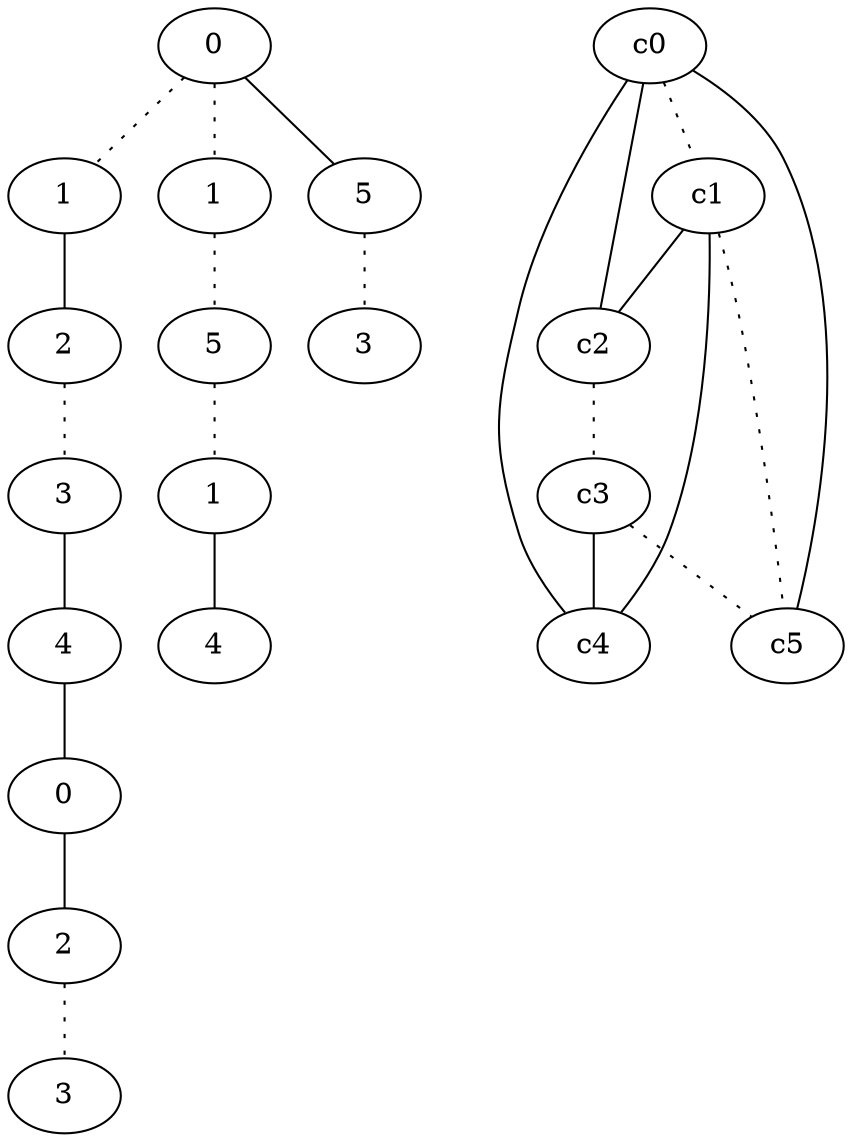 graph {
a0[label=0];
a1[label=1];
a2[label=2];
a3[label=3];
a4[label=4];
a5[label=0];
a6[label=2];
a7[label=3];
a8[label=1];
a9[label=5];
a10[label=1];
a11[label=4];
a12[label=5];
a13[label=3];
a0 -- a1 [style=dotted];
a0 -- a8 [style=dotted];
a0 -- a12;
a1 -- a2;
a2 -- a3 [style=dotted];
a3 -- a4;
a4 -- a5;
a5 -- a6;
a6 -- a7 [style=dotted];
a8 -- a9 [style=dotted];
a9 -- a10 [style=dotted];
a10 -- a11;
a12 -- a13 [style=dotted];
c0 -- c1 [style=dotted];
c0 -- c2;
c0 -- c4;
c0 -- c5;
c1 -- c2;
c1 -- c4;
c1 -- c5 [style=dotted];
c2 -- c3 [style=dotted];
c3 -- c4;
c3 -- c5 [style=dotted];
}
